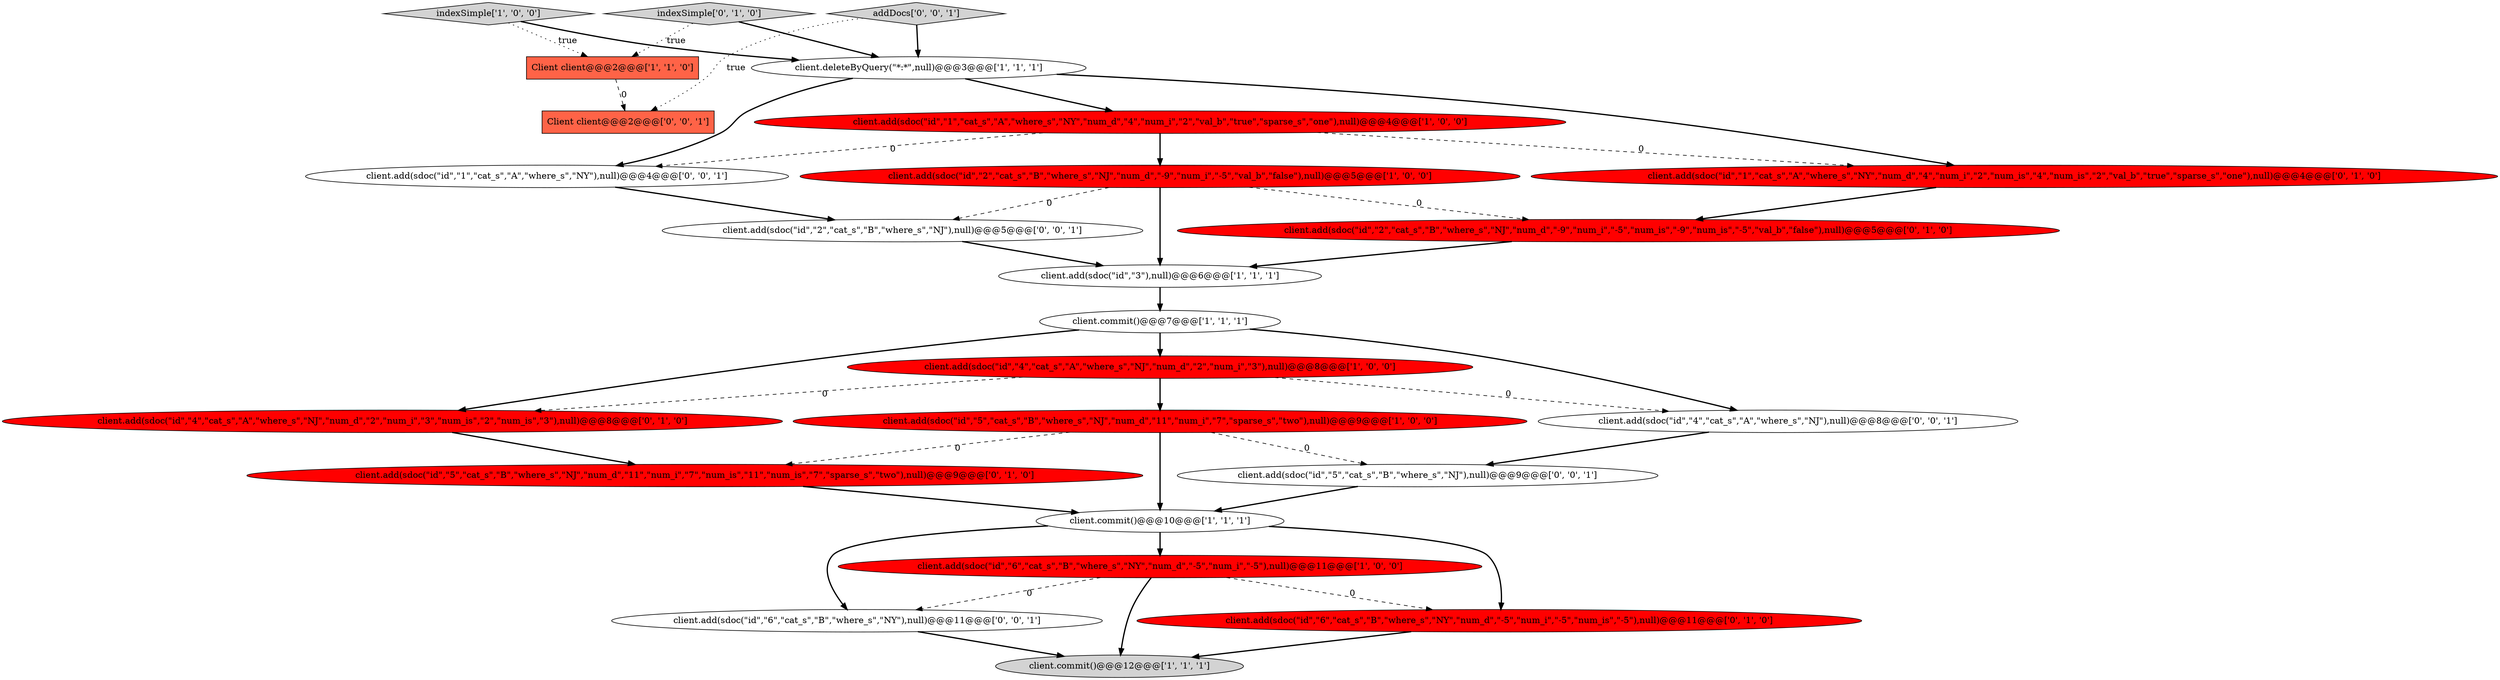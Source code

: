 digraph {
4 [style = filled, label = "client.add(sdoc(\"id\",\"5\",\"cat_s\",\"B\",\"where_s\",\"NJ\",\"num_d\",\"11\",\"num_i\",\"7\",\"sparse_s\",\"two\"),null)@@@9@@@['1', '0', '0']", fillcolor = red, shape = ellipse image = "AAA1AAABBB1BBB"];
0 [style = filled, label = "client.add(sdoc(\"id\",\"3\"),null)@@@6@@@['1', '1', '1']", fillcolor = white, shape = ellipse image = "AAA0AAABBB1BBB"];
17 [style = filled, label = "client.add(sdoc(\"id\",\"4\",\"cat_s\",\"A\",\"where_s\",\"NJ\",\"num_d\",\"2\",\"num_i\",\"3\",\"num_is\",\"2\",\"num_is\",\"3\"),null)@@@8@@@['0', '1', '0']", fillcolor = red, shape = ellipse image = "AAA1AAABBB2BBB"];
22 [style = filled, label = "client.add(sdoc(\"id\",\"5\",\"cat_s\",\"B\",\"where_s\",\"NJ\"),null)@@@9@@@['0', '0', '1']", fillcolor = white, shape = ellipse image = "AAA0AAABBB3BBB"];
21 [style = filled, label = "client.add(sdoc(\"id\",\"2\",\"cat_s\",\"B\",\"where_s\",\"NJ\"),null)@@@5@@@['0', '0', '1']", fillcolor = white, shape = ellipse image = "AAA0AAABBB3BBB"];
16 [style = filled, label = "client.add(sdoc(\"id\",\"2\",\"cat_s\",\"B\",\"where_s\",\"NJ\",\"num_d\",\"-9\",\"num_i\",\"-5\",\"num_is\",\"-9\",\"num_is\",\"-5\",\"val_b\",\"false\"),null)@@@5@@@['0', '1', '0']", fillcolor = red, shape = ellipse image = "AAA1AAABBB2BBB"];
7 [style = filled, label = "client.add(sdoc(\"id\",\"2\",\"cat_s\",\"B\",\"where_s\",\"NJ\",\"num_d\",\"-9\",\"num_i\",\"-5\",\"val_b\",\"false\"),null)@@@5@@@['1', '0', '0']", fillcolor = red, shape = ellipse image = "AAA1AAABBB1BBB"];
10 [style = filled, label = "client.add(sdoc(\"id\",\"1\",\"cat_s\",\"A\",\"where_s\",\"NY\",\"num_d\",\"4\",\"num_i\",\"2\",\"val_b\",\"true\",\"sparse_s\",\"one\"),null)@@@4@@@['1', '0', '0']", fillcolor = red, shape = ellipse image = "AAA1AAABBB1BBB"];
24 [style = filled, label = "client.add(sdoc(\"id\",\"4\",\"cat_s\",\"A\",\"where_s\",\"NJ\"),null)@@@8@@@['0', '0', '1']", fillcolor = white, shape = ellipse image = "AAA0AAABBB3BBB"];
23 [style = filled, label = "Client client@@@2@@@['0', '0', '1']", fillcolor = tomato, shape = box image = "AAA0AAABBB3BBB"];
3 [style = filled, label = "client.add(sdoc(\"id\",\"6\",\"cat_s\",\"B\",\"where_s\",\"NY\",\"num_d\",\"-5\",\"num_i\",\"-5\"),null)@@@11@@@['1', '0', '0']", fillcolor = red, shape = ellipse image = "AAA1AAABBB1BBB"];
1 [style = filled, label = "client.add(sdoc(\"id\",\"4\",\"cat_s\",\"A\",\"where_s\",\"NJ\",\"num_d\",\"2\",\"num_i\",\"3\"),null)@@@8@@@['1', '0', '0']", fillcolor = red, shape = ellipse image = "AAA1AAABBB1BBB"];
11 [style = filled, label = "client.commit()@@@7@@@['1', '1', '1']", fillcolor = white, shape = ellipse image = "AAA0AAABBB1BBB"];
2 [style = filled, label = "client.deleteByQuery(\"*:*\",null)@@@3@@@['1', '1', '1']", fillcolor = white, shape = ellipse image = "AAA0AAABBB1BBB"];
18 [style = filled, label = "addDocs['0', '0', '1']", fillcolor = lightgray, shape = diamond image = "AAA0AAABBB3BBB"];
15 [style = filled, label = "client.add(sdoc(\"id\",\"1\",\"cat_s\",\"A\",\"where_s\",\"NY\",\"num_d\",\"4\",\"num_i\",\"2\",\"num_is\",\"4\",\"num_is\",\"2\",\"val_b\",\"true\",\"sparse_s\",\"one\"),null)@@@4@@@['0', '1', '0']", fillcolor = red, shape = ellipse image = "AAA1AAABBB2BBB"];
8 [style = filled, label = "indexSimple['1', '0', '0']", fillcolor = lightgray, shape = diamond image = "AAA0AAABBB1BBB"];
12 [style = filled, label = "client.add(sdoc(\"id\",\"5\",\"cat_s\",\"B\",\"where_s\",\"NJ\",\"num_d\",\"11\",\"num_i\",\"7\",\"num_is\",\"11\",\"num_is\",\"7\",\"sparse_s\",\"two\"),null)@@@9@@@['0', '1', '0']", fillcolor = red, shape = ellipse image = "AAA1AAABBB2BBB"];
6 [style = filled, label = "Client client@@@2@@@['1', '1', '0']", fillcolor = tomato, shape = box image = "AAA0AAABBB1BBB"];
20 [style = filled, label = "client.add(sdoc(\"id\",\"6\",\"cat_s\",\"B\",\"where_s\",\"NY\"),null)@@@11@@@['0', '0', '1']", fillcolor = white, shape = ellipse image = "AAA0AAABBB3BBB"];
19 [style = filled, label = "client.add(sdoc(\"id\",\"1\",\"cat_s\",\"A\",\"where_s\",\"NY\"),null)@@@4@@@['0', '0', '1']", fillcolor = white, shape = ellipse image = "AAA0AAABBB3BBB"];
5 [style = filled, label = "client.commit()@@@12@@@['1', '1', '1']", fillcolor = lightgray, shape = ellipse image = "AAA0AAABBB1BBB"];
13 [style = filled, label = "indexSimple['0', '1', '0']", fillcolor = lightgray, shape = diamond image = "AAA0AAABBB2BBB"];
9 [style = filled, label = "client.commit()@@@10@@@['1', '1', '1']", fillcolor = white, shape = ellipse image = "AAA0AAABBB1BBB"];
14 [style = filled, label = "client.add(sdoc(\"id\",\"6\",\"cat_s\",\"B\",\"where_s\",\"NY\",\"num_d\",\"-5\",\"num_i\",\"-5\",\"num_is\",\"-5\"),null)@@@11@@@['0', '1', '0']", fillcolor = red, shape = ellipse image = "AAA1AAABBB2BBB"];
13->6 [style = dotted, label="true"];
4->9 [style = bold, label=""];
10->15 [style = dashed, label="0"];
1->4 [style = bold, label=""];
16->0 [style = bold, label=""];
2->19 [style = bold, label=""];
7->21 [style = dashed, label="0"];
21->0 [style = bold, label=""];
11->1 [style = bold, label=""];
7->16 [style = dashed, label="0"];
10->19 [style = dashed, label="0"];
22->9 [style = bold, label=""];
14->5 [style = bold, label=""];
0->11 [style = bold, label=""];
9->20 [style = bold, label=""];
7->0 [style = bold, label=""];
4->22 [style = dashed, label="0"];
18->2 [style = bold, label=""];
18->23 [style = dotted, label="true"];
2->10 [style = bold, label=""];
15->16 [style = bold, label=""];
12->9 [style = bold, label=""];
10->7 [style = bold, label=""];
11->24 [style = bold, label=""];
24->22 [style = bold, label=""];
4->12 [style = dashed, label="0"];
20->5 [style = bold, label=""];
3->5 [style = bold, label=""];
17->12 [style = bold, label=""];
1->17 [style = dashed, label="0"];
8->6 [style = dotted, label="true"];
8->2 [style = bold, label=""];
1->24 [style = dashed, label="0"];
3->20 [style = dashed, label="0"];
2->15 [style = bold, label=""];
9->14 [style = bold, label=""];
9->3 [style = bold, label=""];
11->17 [style = bold, label=""];
3->14 [style = dashed, label="0"];
6->23 [style = dashed, label="0"];
13->2 [style = bold, label=""];
19->21 [style = bold, label=""];
}
